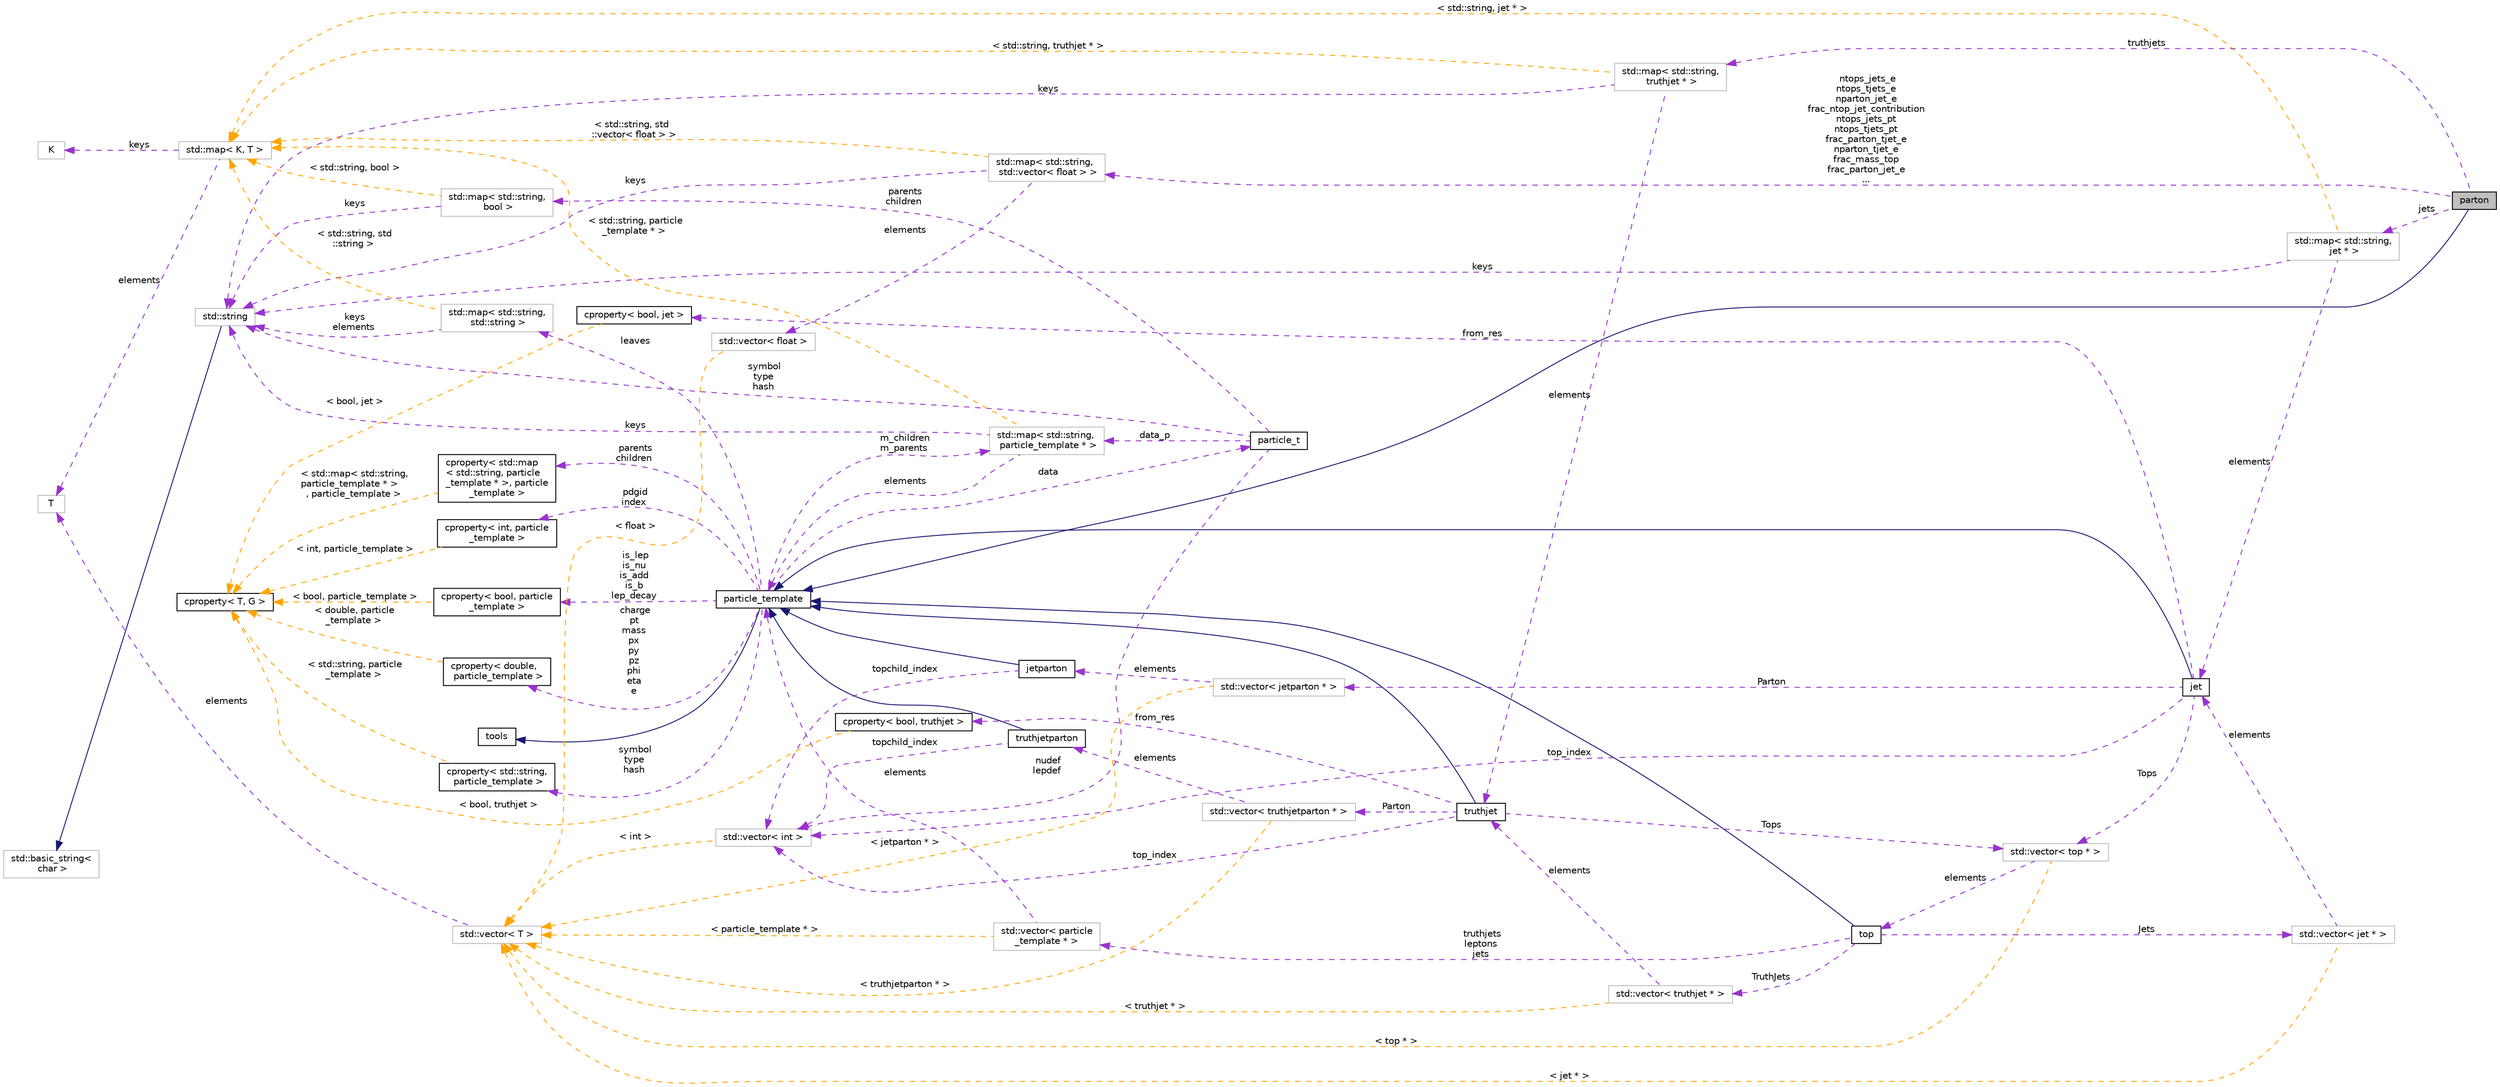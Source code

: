 digraph "parton"
{
 // INTERACTIVE_SVG=YES
 // LATEX_PDF_SIZE
  edge [fontname="Helvetica",fontsize="10",labelfontname="Helvetica",labelfontsize="10"];
  node [fontname="Helvetica",fontsize="10",shape=record];
  rankdir="LR";
  Node1 [label="parton",height=0.2,width=0.4,color="black", fillcolor="grey75", style="filled", fontcolor="black",tooltip=" "];
  Node2 -> Node1 [dir="back",color="midnightblue",fontsize="10",style="solid",fontname="Helvetica"];
  Node2 [label="particle_template",height=0.2,width=0.4,color="black", fillcolor="white", style="filled",URL="$classparticle__template.html",tooltip=" "];
  Node3 -> Node2 [dir="back",color="midnightblue",fontsize="10",style="solid",fontname="Helvetica"];
  Node3 [label="tools",height=0.2,width=0.4,color="black", fillcolor="white", style="filled",URL="$classtools.html",tooltip="Provides a wide range of utility functions used throughout the framework."];
  Node4 -> Node2 [dir="back",color="darkorchid3",fontsize="10",style="dashed",label=" m_children\nm_parents" ,fontname="Helvetica"];
  Node4 [label="std::map\< std::string,\l particle_template * \>",height=0.2,width=0.4,color="grey75", fillcolor="white", style="filled",tooltip=" "];
  Node5 -> Node4 [dir="back",color="darkorchid3",fontsize="10",style="dashed",label=" keys" ,fontname="Helvetica"];
  Node5 [label="std::string",height=0.2,width=0.4,color="grey75", fillcolor="white", style="filled",tooltip="STL class."];
  Node6 -> Node5 [dir="back",color="midnightblue",fontsize="10",style="solid",fontname="Helvetica"];
  Node6 [label="std::basic_string\<\l char \>",height=0.2,width=0.4,color="grey75", fillcolor="white", style="filled",tooltip="STL class."];
  Node2 -> Node4 [dir="back",color="darkorchid3",fontsize="10",style="dashed",label=" elements" ,fontname="Helvetica"];
  Node7 -> Node4 [dir="back",color="orange",fontsize="10",style="dashed",label=" \< std::string, particle\l_template * \>" ,fontname="Helvetica"];
  Node7 [label="std::map\< K, T \>",height=0.2,width=0.4,color="grey75", fillcolor="white", style="filled",tooltip="STL class."];
  Node8 -> Node7 [dir="back",color="darkorchid3",fontsize="10",style="dashed",label=" keys" ,fontname="Helvetica"];
  Node8 [label="K",height=0.2,width=0.4,color="grey75", fillcolor="white", style="filled",tooltip=" "];
  Node9 -> Node7 [dir="back",color="darkorchid3",fontsize="10",style="dashed",label=" elements" ,fontname="Helvetica"];
  Node9 [label="T",height=0.2,width=0.4,color="grey75", fillcolor="white", style="filled",tooltip=" "];
  Node10 -> Node2 [dir="back",color="darkorchid3",fontsize="10",style="dashed",label=" pdgid\nindex" ,fontname="Helvetica"];
  Node10 [label="cproperty\< int, particle\l_template \>",height=0.2,width=0.4,color="black", fillcolor="white", style="filled",URL="$classcproperty.html",tooltip=" "];
  Node11 -> Node10 [dir="back",color="orange",fontsize="10",style="dashed",label=" \< int, particle_template \>" ,fontname="Helvetica"];
  Node11 [label="cproperty\< T, G \>",height=0.2,width=0.4,color="black", fillcolor="white", style="filled",URL="$classcproperty.html",tooltip=" "];
  Node12 -> Node2 [dir="back",color="darkorchid3",fontsize="10",style="dashed",label=" is_lep\nis_nu\nis_add\nis_b\nlep_decay" ,fontname="Helvetica"];
  Node12 [label="cproperty\< bool, particle\l_template \>",height=0.2,width=0.4,color="black", fillcolor="white", style="filled",URL="$classcproperty.html",tooltip=" "];
  Node11 -> Node12 [dir="back",color="orange",fontsize="10",style="dashed",label=" \< bool, particle_template \>" ,fontname="Helvetica"];
  Node13 -> Node2 [dir="back",color="darkorchid3",fontsize="10",style="dashed",label=" charge\npt\nmass\npx\npy\npz\nphi\neta\ne" ,fontname="Helvetica"];
  Node13 [label="cproperty\< double,\l particle_template \>",height=0.2,width=0.4,color="black", fillcolor="white", style="filled",URL="$classcproperty.html",tooltip=" "];
  Node11 -> Node13 [dir="back",color="orange",fontsize="10",style="dashed",label=" \< double, particle\l_template \>" ,fontname="Helvetica"];
  Node14 -> Node2 [dir="back",color="darkorchid3",fontsize="10",style="dashed",label=" leaves" ,fontname="Helvetica"];
  Node14 [label="std::map\< std::string,\l std::string \>",height=0.2,width=0.4,color="grey75", fillcolor="white", style="filled",tooltip=" "];
  Node5 -> Node14 [dir="back",color="darkorchid3",fontsize="10",style="dashed",label=" keys\nelements" ,fontname="Helvetica"];
  Node7 -> Node14 [dir="back",color="orange",fontsize="10",style="dashed",label=" \< std::string, std\l::string \>" ,fontname="Helvetica"];
  Node15 -> Node2 [dir="back",color="darkorchid3",fontsize="10",style="dashed",label=" symbol\ntype\nhash" ,fontname="Helvetica"];
  Node15 [label="cproperty\< std::string,\l particle_template \>",height=0.2,width=0.4,color="black", fillcolor="white", style="filled",URL="$classcproperty.html",tooltip=" "];
  Node11 -> Node15 [dir="back",color="orange",fontsize="10",style="dashed",label=" \< std::string, particle\l_template \>" ,fontname="Helvetica"];
  Node16 -> Node2 [dir="back",color="darkorchid3",fontsize="10",style="dashed",label=" data" ,fontname="Helvetica"];
  Node16 [label="particle_t",height=0.2,width=0.4,color="black", fillcolor="white", style="filled",URL="$structparticle__t.html",tooltip=" "];
  Node4 -> Node16 [dir="back",color="darkorchid3",fontsize="10",style="dashed",label=" data_p" ,fontname="Helvetica"];
  Node17 -> Node16 [dir="back",color="darkorchid3",fontsize="10",style="dashed",label=" parents\nchildren" ,fontname="Helvetica"];
  Node17 [label="std::map\< std::string,\l bool \>",height=0.2,width=0.4,color="grey75", fillcolor="white", style="filled",tooltip=" "];
  Node5 -> Node17 [dir="back",color="darkorchid3",fontsize="10",style="dashed",label=" keys" ,fontname="Helvetica"];
  Node7 -> Node17 [dir="back",color="orange",fontsize="10",style="dashed",label=" \< std::string, bool \>" ,fontname="Helvetica"];
  Node5 -> Node16 [dir="back",color="darkorchid3",fontsize="10",style="dashed",label=" symbol\ntype\nhash" ,fontname="Helvetica"];
  Node18 -> Node16 [dir="back",color="darkorchid3",fontsize="10",style="dashed",label=" nudef\nlepdef" ,fontname="Helvetica"];
  Node18 [label="std::vector\< int \>",height=0.2,width=0.4,color="grey75", fillcolor="white", style="filled",tooltip=" "];
  Node19 -> Node18 [dir="back",color="orange",fontsize="10",style="dashed",label=" \< int \>" ,fontname="Helvetica"];
  Node19 [label="std::vector\< T \>",height=0.2,width=0.4,color="grey75", fillcolor="white", style="filled",tooltip="STL class."];
  Node9 -> Node19 [dir="back",color="darkorchid3",fontsize="10",style="dashed",label=" elements" ,fontname="Helvetica"];
  Node20 -> Node2 [dir="back",color="darkorchid3",fontsize="10",style="dashed",label=" parents\nchildren" ,fontname="Helvetica"];
  Node20 [label="cproperty\< std::map\l\< std::string, particle\l_template * \>, particle\l_template \>",height=0.2,width=0.4,color="black", fillcolor="white", style="filled",URL="$classcproperty.html",tooltip=" "];
  Node11 -> Node20 [dir="back",color="orange",fontsize="10",style="dashed",label=" \< std::map\< std::string,\l particle_template * \>\l, particle_template \>" ,fontname="Helvetica"];
  Node21 -> Node1 [dir="back",color="darkorchid3",fontsize="10",style="dashed",label=" ntops_jets_e\nntops_tjets_e\nnparton_jet_e\nfrac_ntop_jet_contribution\nntops_jets_pt\nntops_tjets_pt\nfrac_parton_tjet_e\nnparton_tjet_e\nfrac_mass_top\nfrac_parton_jet_e\n..." ,fontname="Helvetica"];
  Node21 [label="std::map\< std::string,\l std::vector\< float \> \>",height=0.2,width=0.4,color="grey75", fillcolor="white", style="filled",tooltip=" "];
  Node5 -> Node21 [dir="back",color="darkorchid3",fontsize="10",style="dashed",label=" keys" ,fontname="Helvetica"];
  Node22 -> Node21 [dir="back",color="darkorchid3",fontsize="10",style="dashed",label=" elements" ,fontname="Helvetica"];
  Node22 [label="std::vector\< float \>",height=0.2,width=0.4,color="grey75", fillcolor="white", style="filled",tooltip=" "];
  Node19 -> Node22 [dir="back",color="orange",fontsize="10",style="dashed",label=" \< float \>" ,fontname="Helvetica"];
  Node7 -> Node21 [dir="back",color="orange",fontsize="10",style="dashed",label=" \< std::string, std\l::vector\< float \> \>" ,fontname="Helvetica"];
  Node23 -> Node1 [dir="back",color="darkorchid3",fontsize="10",style="dashed",label=" truthjets" ,fontname="Helvetica"];
  Node23 [label="std::map\< std::string,\l truthjet * \>",height=0.2,width=0.4,color="grey75", fillcolor="white", style="filled",tooltip=" "];
  Node5 -> Node23 [dir="back",color="darkorchid3",fontsize="10",style="dashed",label=" keys" ,fontname="Helvetica"];
  Node24 -> Node23 [dir="back",color="darkorchid3",fontsize="10",style="dashed",label=" elements" ,fontname="Helvetica"];
  Node24 [label="truthjet",height=0.2,width=0.4,color="black", fillcolor="white", style="filled",URL="$classtruthjet.html",tooltip=" "];
  Node2 -> Node24 [dir="back",color="midnightblue",fontsize="10",style="solid",fontname="Helvetica"];
  Node25 -> Node24 [dir="back",color="darkorchid3",fontsize="10",style="dashed",label=" Tops" ,fontname="Helvetica"];
  Node25 [label="std::vector\< top * \>",height=0.2,width=0.4,color="grey75", fillcolor="white", style="filled",tooltip=" "];
  Node26 -> Node25 [dir="back",color="darkorchid3",fontsize="10",style="dashed",label=" elements" ,fontname="Helvetica"];
  Node26 [label="top",height=0.2,width=0.4,color="black", fillcolor="white", style="filled",URL="$classtop.html",tooltip=" "];
  Node2 -> Node26 [dir="back",color="midnightblue",fontsize="10",style="solid",fontname="Helvetica"];
  Node27 -> Node26 [dir="back",color="darkorchid3",fontsize="10",style="dashed",label=" truthjets\nleptons\njets" ,fontname="Helvetica"];
  Node27 [label="std::vector\< particle\l_template * \>",height=0.2,width=0.4,color="grey75", fillcolor="white", style="filled",tooltip=" "];
  Node2 -> Node27 [dir="back",color="darkorchid3",fontsize="10",style="dashed",label=" elements" ,fontname="Helvetica"];
  Node19 -> Node27 [dir="back",color="orange",fontsize="10",style="dashed",label=" \< particle_template * \>" ,fontname="Helvetica"];
  Node28 -> Node26 [dir="back",color="darkorchid3",fontsize="10",style="dashed",label=" Jets" ,fontname="Helvetica"];
  Node28 [label="std::vector\< jet * \>",height=0.2,width=0.4,color="grey75", fillcolor="white", style="filled",tooltip=" "];
  Node29 -> Node28 [dir="back",color="darkorchid3",fontsize="10",style="dashed",label=" elements" ,fontname="Helvetica"];
  Node29 [label="jet",height=0.2,width=0.4,color="black", fillcolor="white", style="filled",URL="$classjet.html",tooltip=" "];
  Node2 -> Node29 [dir="back",color="midnightblue",fontsize="10",style="solid",fontname="Helvetica"];
  Node30 -> Node29 [dir="back",color="darkorchid3",fontsize="10",style="dashed",label=" Parton" ,fontname="Helvetica"];
  Node30 [label="std::vector\< jetparton * \>",height=0.2,width=0.4,color="grey75", fillcolor="white", style="filled",tooltip=" "];
  Node31 -> Node30 [dir="back",color="darkorchid3",fontsize="10",style="dashed",label=" elements" ,fontname="Helvetica"];
  Node31 [label="jetparton",height=0.2,width=0.4,color="black", fillcolor="white", style="filled",URL="$classjetparton.html",tooltip=" "];
  Node2 -> Node31 [dir="back",color="midnightblue",fontsize="10",style="solid",fontname="Helvetica"];
  Node18 -> Node31 [dir="back",color="darkorchid3",fontsize="10",style="dashed",label=" topchild_index" ,fontname="Helvetica"];
  Node19 -> Node30 [dir="back",color="orange",fontsize="10",style="dashed",label=" \< jetparton * \>" ,fontname="Helvetica"];
  Node25 -> Node29 [dir="back",color="darkorchid3",fontsize="10",style="dashed",label=" Tops" ,fontname="Helvetica"];
  Node18 -> Node29 [dir="back",color="darkorchid3",fontsize="10",style="dashed",label=" top_index" ,fontname="Helvetica"];
  Node32 -> Node29 [dir="back",color="darkorchid3",fontsize="10",style="dashed",label=" from_res" ,fontname="Helvetica"];
  Node32 [label="cproperty\< bool, jet \>",height=0.2,width=0.4,color="black", fillcolor="white", style="filled",URL="$classcproperty.html",tooltip=" "];
  Node11 -> Node32 [dir="back",color="orange",fontsize="10",style="dashed",label=" \< bool, jet \>" ,fontname="Helvetica"];
  Node19 -> Node28 [dir="back",color="orange",fontsize="10",style="dashed",label=" \< jet * \>" ,fontname="Helvetica"];
  Node33 -> Node26 [dir="back",color="darkorchid3",fontsize="10",style="dashed",label=" TruthJets" ,fontname="Helvetica"];
  Node33 [label="std::vector\< truthjet * \>",height=0.2,width=0.4,color="grey75", fillcolor="white", style="filled",tooltip=" "];
  Node24 -> Node33 [dir="back",color="darkorchid3",fontsize="10",style="dashed",label=" elements" ,fontname="Helvetica"];
  Node19 -> Node33 [dir="back",color="orange",fontsize="10",style="dashed",label=" \< truthjet * \>" ,fontname="Helvetica"];
  Node19 -> Node25 [dir="back",color="orange",fontsize="10",style="dashed",label=" \< top * \>" ,fontname="Helvetica"];
  Node34 -> Node24 [dir="back",color="darkorchid3",fontsize="10",style="dashed",label=" from_res" ,fontname="Helvetica"];
  Node34 [label="cproperty\< bool, truthjet \>",height=0.2,width=0.4,color="black", fillcolor="white", style="filled",URL="$classcproperty.html",tooltip=" "];
  Node11 -> Node34 [dir="back",color="orange",fontsize="10",style="dashed",label=" \< bool, truthjet \>" ,fontname="Helvetica"];
  Node18 -> Node24 [dir="back",color="darkorchid3",fontsize="10",style="dashed",label=" top_index" ,fontname="Helvetica"];
  Node35 -> Node24 [dir="back",color="darkorchid3",fontsize="10",style="dashed",label=" Parton" ,fontname="Helvetica"];
  Node35 [label="std::vector\< truthjetparton * \>",height=0.2,width=0.4,color="grey75", fillcolor="white", style="filled",tooltip=" "];
  Node36 -> Node35 [dir="back",color="darkorchid3",fontsize="10",style="dashed",label=" elements" ,fontname="Helvetica"];
  Node36 [label="truthjetparton",height=0.2,width=0.4,color="black", fillcolor="white", style="filled",URL="$classtruthjetparton.html",tooltip=" "];
  Node2 -> Node36 [dir="back",color="midnightblue",fontsize="10",style="solid",fontname="Helvetica"];
  Node18 -> Node36 [dir="back",color="darkorchid3",fontsize="10",style="dashed",label=" topchild_index" ,fontname="Helvetica"];
  Node19 -> Node35 [dir="back",color="orange",fontsize="10",style="dashed",label=" \< truthjetparton * \>" ,fontname="Helvetica"];
  Node7 -> Node23 [dir="back",color="orange",fontsize="10",style="dashed",label=" \< std::string, truthjet * \>" ,fontname="Helvetica"];
  Node37 -> Node1 [dir="back",color="darkorchid3",fontsize="10",style="dashed",label=" jets" ,fontname="Helvetica"];
  Node37 [label="std::map\< std::string,\l jet * \>",height=0.2,width=0.4,color="grey75", fillcolor="white", style="filled",tooltip=" "];
  Node29 -> Node37 [dir="back",color="darkorchid3",fontsize="10",style="dashed",label=" elements" ,fontname="Helvetica"];
  Node5 -> Node37 [dir="back",color="darkorchid3",fontsize="10",style="dashed",label=" keys" ,fontname="Helvetica"];
  Node7 -> Node37 [dir="back",color="orange",fontsize="10",style="dashed",label=" \< std::string, jet * \>" ,fontname="Helvetica"];
}
